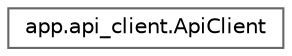 digraph "Graphe hiérarchique des classes"
{
 // LATEX_PDF_SIZE
  bgcolor="transparent";
  edge [fontname=Helvetica,fontsize=10,labelfontname=Helvetica,labelfontsize=10];
  node [fontname=Helvetica,fontsize=10,shape=box,height=0.2,width=0.4];
  rankdir="LR";
  Node0 [id="Node000000",label="app.api_client.ApiClient",height=0.2,width=0.4,color="grey40", fillcolor="white", style="filled",URL="$classapp_1_1api__client_1_1_api_client.html",tooltip="Client pour interroger les APIs oblosolutions.ch."];
}

